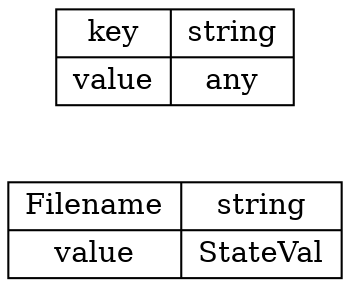 digraph "File History" {
	node [shape=record]
	config [label="{key|value}|{string|any}"]
	states [label="{Filename|value}|{string|StateVal}"]
	
	config -> states [style=invis]
}
